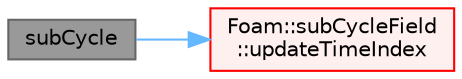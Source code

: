 digraph "subCycle"
{
 // LATEX_PDF_SIZE
  bgcolor="transparent";
  edge [fontname=Helvetica,fontsize=10,labelfontname=Helvetica,labelfontsize=10];
  node [fontname=Helvetica,fontsize=10,shape=box,height=0.2,width=0.4];
  rankdir="LR";
  Node1 [id="Node000001",label="subCycle",height=0.2,width=0.4,color="gray40", fillcolor="grey60", style="filled", fontcolor="black",tooltip=" "];
  Node1 -> Node2 [id="edge1_Node000001_Node000002",color="steelblue1",style="solid",tooltip=" "];
  Node2 [id="Node000002",label="Foam::subCycleField\l::updateTimeIndex",height=0.2,width=0.4,color="red", fillcolor="#FFF0F0", style="filled",URL="$classFoam_1_1subCycleField.html#a2aeaf6e50148c439a323768878819794",tooltip=" "];
}
